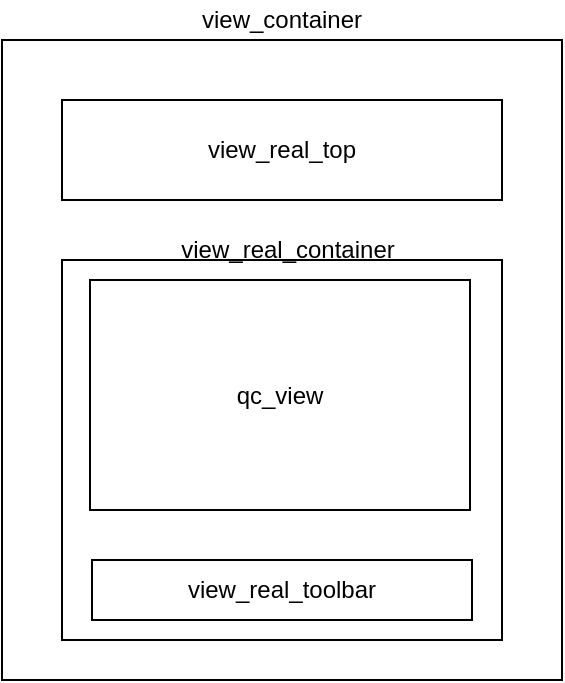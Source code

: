 <mxfile version="15.0.3" type="github">
  <diagram id="NFOltOaweCntKThQr3wI" name="Page-1">
    <mxGraphModel dx="1422" dy="762" grid="1" gridSize="10" guides="1" tooltips="1" connect="1" arrows="1" fold="1" page="1" pageScale="1" pageWidth="827" pageHeight="1169" math="0" shadow="0">
      <root>
        <mxCell id="0" />
        <mxCell id="1" parent="0" />
        <mxCell id="sI3RMVEQADltId2xBofF-1" value="" style="rounded=0;whiteSpace=wrap;html=1;" parent="1" vertex="1">
          <mxGeometry x="240" y="160" width="280" height="320" as="geometry" />
        </mxCell>
        <mxCell id="sI3RMVEQADltId2xBofF-2" value="view_real_top" style="rounded=0;whiteSpace=wrap;html=1;" parent="1" vertex="1">
          <mxGeometry x="270" y="190" width="220" height="50" as="geometry" />
        </mxCell>
        <mxCell id="sI3RMVEQADltId2xBofF-5" value="" style="rounded=0;whiteSpace=wrap;html=1;" parent="1" vertex="1">
          <mxGeometry x="270" y="270" width="220" height="190" as="geometry" />
        </mxCell>
        <mxCell id="sI3RMVEQADltId2xBofF-6" value="view_real_toolbar" style="rounded=0;whiteSpace=wrap;html=1;" parent="1" vertex="1">
          <mxGeometry x="285" y="420" width="190" height="30" as="geometry" />
        </mxCell>
        <mxCell id="joZsYkCGVUIMWGzLgICT-1" value="view_real_container" style="text;html=1;strokeColor=none;fillColor=none;align=center;verticalAlign=middle;whiteSpace=wrap;rounded=0;" vertex="1" parent="1">
          <mxGeometry x="363" y="255" width="40" height="20" as="geometry" />
        </mxCell>
        <mxCell id="joZsYkCGVUIMWGzLgICT-3" value="view_container" style="text;html=1;strokeColor=none;fillColor=none;align=center;verticalAlign=middle;whiteSpace=wrap;rounded=0;" vertex="1" parent="1">
          <mxGeometry x="360" y="140" width="40" height="20" as="geometry" />
        </mxCell>
        <mxCell id="joZsYkCGVUIMWGzLgICT-4" value="qc_view" style="rounded=0;whiteSpace=wrap;html=1;" vertex="1" parent="1">
          <mxGeometry x="284" y="280" width="190" height="115" as="geometry" />
        </mxCell>
      </root>
    </mxGraphModel>
  </diagram>
</mxfile>
